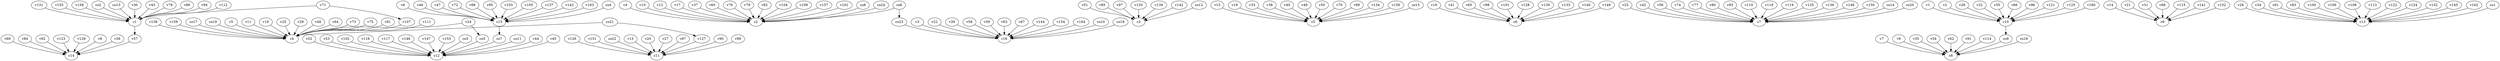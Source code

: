 strict digraph  {
c1;
c2;
c3;
c4;
c5;
c6;
c7;
c8;
c9;
c10;
c11;
c12;
c13;
c14;
c15;
c16;
v1;
v2;
v3;
v4;
v5;
v6;
v7;
v8;
v9;
v10;
v11;
v12;
v13;
v14;
v15;
v16;
v17;
v18;
v19;
v20;
v21;
v22;
v23;
v24;
v25;
v26;
v27;
v28;
v29;
v30;
v31;
v32;
v33;
v34;
v35;
v36;
v37;
v38;
v39;
v40;
v41;
v42;
v43;
v44;
v45;
v46;
v47;
v48;
v49;
v50;
v51;
v52;
v53;
v54;
v55;
v56;
v57;
v58;
v59;
v60;
v61;
v62;
v63;
v64;
v65;
v66;
v67;
v68;
v69;
v70;
v71;
v72;
v73;
v74;
v75;
v76;
v77;
v78;
v79;
v80;
v81;
v82;
v83;
v84;
v85;
v86;
v87;
v88;
v89;
v90;
v91;
v92;
v93;
v94;
v95;
v96;
v97;
v98;
v99;
v100;
v101;
v102;
v103;
v104;
v105;
v106;
v107;
v108;
v109;
v110;
v111;
v112;
v113;
v114;
v115;
v116;
v117;
v118;
v119;
v120;
v121;
v122;
v123;
v124;
v125;
v126;
v127;
v128;
v129;
v130;
v131;
v132;
v133;
v134;
v135;
v136;
v137;
v138;
v139;
v140;
v141;
v142;
v143;
v144;
v145;
v146;
v147;
v148;
v149;
v150;
v151;
v152;
v153;
v154;
v155;
v156;
v157;
v158;
v159;
v160;
v161;
v162;
v163;
v164;
co1;
co2;
co3;
co4;
co5;
co6;
co7;
co8;
co9;
co10;
co11;
co12;
co13;
co14;
co15;
co16;
co17;
co18;
co19;
co20;
co21;
co22;
co23;
co24;
c1 -> v57  [weight=1];
c10 -> co9  [weight=1];
c15 -> co7  [weight=1];
v1 -> c10  [weight=1];
v2 -> c10  [weight=1];
v3 -> c16  [weight=1];
v4 -> c2  [weight=1];
v5 -> c4  [weight=1];
v6 -> c15  [weight=1];
v7 -> c8  [weight=1];
v8 -> c14  [weight=1];
v9 -> c8  [weight=1];
v10 -> c2  [weight=1];
v11 -> c4  [weight=1];
v12 -> c2  [weight=1];
v13 -> c5  [weight=1];
v14 -> c9  [weight=1];
v15 -> c11  [weight=1];
v16 -> c6  [weight=1];
v17 -> c2  [weight=1];
v18 -> c5  [weight=1];
v19 -> c4  [weight=1];
v20 -> c11  [weight=1];
v21 -> c9  [weight=1];
v22 -> c16  [weight=1];
v23 -> c7  [weight=1];
v24 -> c4  [weight=1];
v24 -> co5  [weight=1];
v25 -> c4  [weight=1];
v26 -> c10  [weight=1];
v27 -> c11  [weight=1];
v28 -> c13  [weight=1];
v29 -> c4  [weight=1];
v30 -> c1  [weight=1];
v31 -> c9  [weight=1];
v32 -> c10  [weight=1];
v33 -> c5  [weight=1];
v34 -> c13  [weight=1];
v35 -> c8  [weight=1];
v36 -> c14  [weight=1];
v37 -> c2  [weight=1];
v38 -> c5  [weight=1];
v39 -> c16  [weight=1];
v40 -> c5  [weight=1];
v41 -> c6  [weight=1];
v42 -> c7  [weight=1];
v43 -> c1  [weight=1];
v44 -> c12  [weight=1];
v45 -> c12  [weight=1];
v46 -> c15  [weight=1];
v47 -> c15  [weight=1];
v48 -> c4  [weight=1];
v49 -> c5  [weight=1];
v50 -> c5  [weight=1];
v51 -> c3  [weight=1];
v52 -> c12  [weight=1];
v53 -> c12  [weight=1];
v54 -> c8  [weight=1];
v55 -> c10  [weight=1];
v56 -> c7  [weight=1];
v57 -> c14  [weight=1];
v58 -> c16  [weight=1];
v59 -> c16  [weight=1];
v60 -> c2  [weight=1];
v61 -> c13  [weight=1];
v62 -> c8  [weight=1];
v63 -> c16  [weight=1];
v64 -> c4  [weight=1];
v65 -> c6  [weight=1];
v66 -> c10  [weight=1];
v67 -> c16  [weight=1];
v68 -> c9  [weight=1];
v69 -> c14  [weight=1];
v70 -> c5  [weight=1];
v71 -> c1  [weight=1];
v71 -> v107  [weight=1];
v72 -> c15  [weight=1];
v73 -> c4  [weight=1];
v74 -> c7  [weight=1];
v75 -> c4  [weight=1];
v76 -> c2  [weight=1];
v77 -> c7  [weight=1];
v78 -> c1  [weight=1];
v79 -> c2  [weight=1];
v80 -> c7  [weight=1];
v81 -> c4  [weight=1];
v82 -> c2  [weight=1];
v83 -> c13  [weight=1];
v84 -> c14  [weight=1];
v85 -> c3  [weight=1];
v86 -> c1  [weight=1];
v87 -> c11  [weight=1];
v88 -> c15  [weight=1];
v89 -> c5  [weight=1];
v90 -> c11  [weight=1];
v91 -> c8  [weight=1];
v92 -> c14  [weight=1];
v93 -> c7  [weight=1];
v94 -> c1  [weight=1];
v95 -> c15  [weight=1];
v96 -> c10  [weight=1];
v97 -> c3  [weight=1];
v98 -> c6  [weight=1];
v99 -> c11  [weight=1];
v100 -> c13  [weight=1];
v101 -> c6  [weight=1];
v102 -> c12  [weight=1];
v103 -> c15  [weight=1];
v104 -> c2  [weight=1];
v105 -> c15  [weight=1];
v106 -> c13  [weight=1];
v107 -> c4  [weight=1];
v108 -> c13  [weight=1];
v109 -> c2  [weight=1];
v110 -> c7  [weight=1];
v111 -> c4  [weight=1];
v112 -> c1  [weight=1];
v113 -> c13  [weight=1];
v114 -> c8  [weight=1];
v115 -> c9  [weight=1];
v116 -> c12  [weight=1];
v117 -> c12  [weight=1];
v118 -> c7  [weight=1];
v119 -> c7  [weight=1];
v120 -> c3  [weight=1];
v121 -> c10  [weight=1];
v122 -> c13  [weight=1];
v123 -> c14  [weight=1];
v124 -> c13  [weight=1];
v125 -> c10  [weight=1];
v126 -> c11  [weight=1];
v127 -> c11  [weight=1];
v128 -> c6  [weight=1];
v129 -> c14  [weight=1];
v130 -> c6  [weight=1];
v131 -> c1  [weight=1];
v132 -> c13  [weight=1];
v133 -> c6  [weight=1];
v134 -> c5  [weight=1];
v135 -> c7  [weight=1];
v136 -> c7  [weight=1];
v137 -> c15  [weight=1];
v138 -> c4  [weight=1];
v139 -> c3  [weight=1];
v140 -> c6  [weight=1];
v141 -> c9  [weight=1];
v142 -> c3  [weight=1];
v143 -> c15  [weight=1];
v144 -> c16  [weight=1];
v145 -> c13  [weight=1];
v146 -> c12  [weight=1];
v147 -> c12  [weight=1];
v148 -> c7  [weight=1];
v149 -> c6  [weight=1];
v150 -> c7  [weight=1];
v151 -> c11  [weight=1];
v152 -> c9  [weight=1];
v153 -> c12  [weight=1];
v154 -> c16  [weight=1];
v155 -> c1  [weight=1];
v156 -> c5  [weight=1];
v157 -> c2  [weight=1];
v158 -> c1  [weight=1];
v159 -> c4  [weight=1];
v160 -> c10  [weight=1];
v161 -> c2  [weight=1];
v162 -> c13  [weight=1];
v163 -> c15  [weight=1];
v164 -> c16  [weight=1];
co1 -> c13  [weight=1];
co2 -> c1  [weight=1];
co3 -> c12  [weight=1];
co4 -> c15  [weight=1];
co5 -> c12  [weight=1];
co6 -> c2  [weight=1];
co6 -> co23  [weight=1];
co7 -> c12  [weight=1];
co8 -> c2  [weight=1];
co9 -> c8  [weight=1];
co10 -> c16  [weight=1];
co11 -> c12  [weight=1];
co12 -> c3  [weight=1];
co13 -> c1  [weight=1];
co14 -> c7  [weight=1];
co15 -> c5  [weight=1];
co16 -> c8  [weight=1];
co17 -> c4  [weight=1];
co18 -> c16  [weight=1];
co19 -> c4  [weight=1];
co20 -> c7  [weight=1];
co21 -> c4  [weight=1];
co21 -> v127  [weight=1];
co22 -> c11  [weight=1];
co23 -> c16  [weight=1];
co24 -> c2  [weight=1];
}
